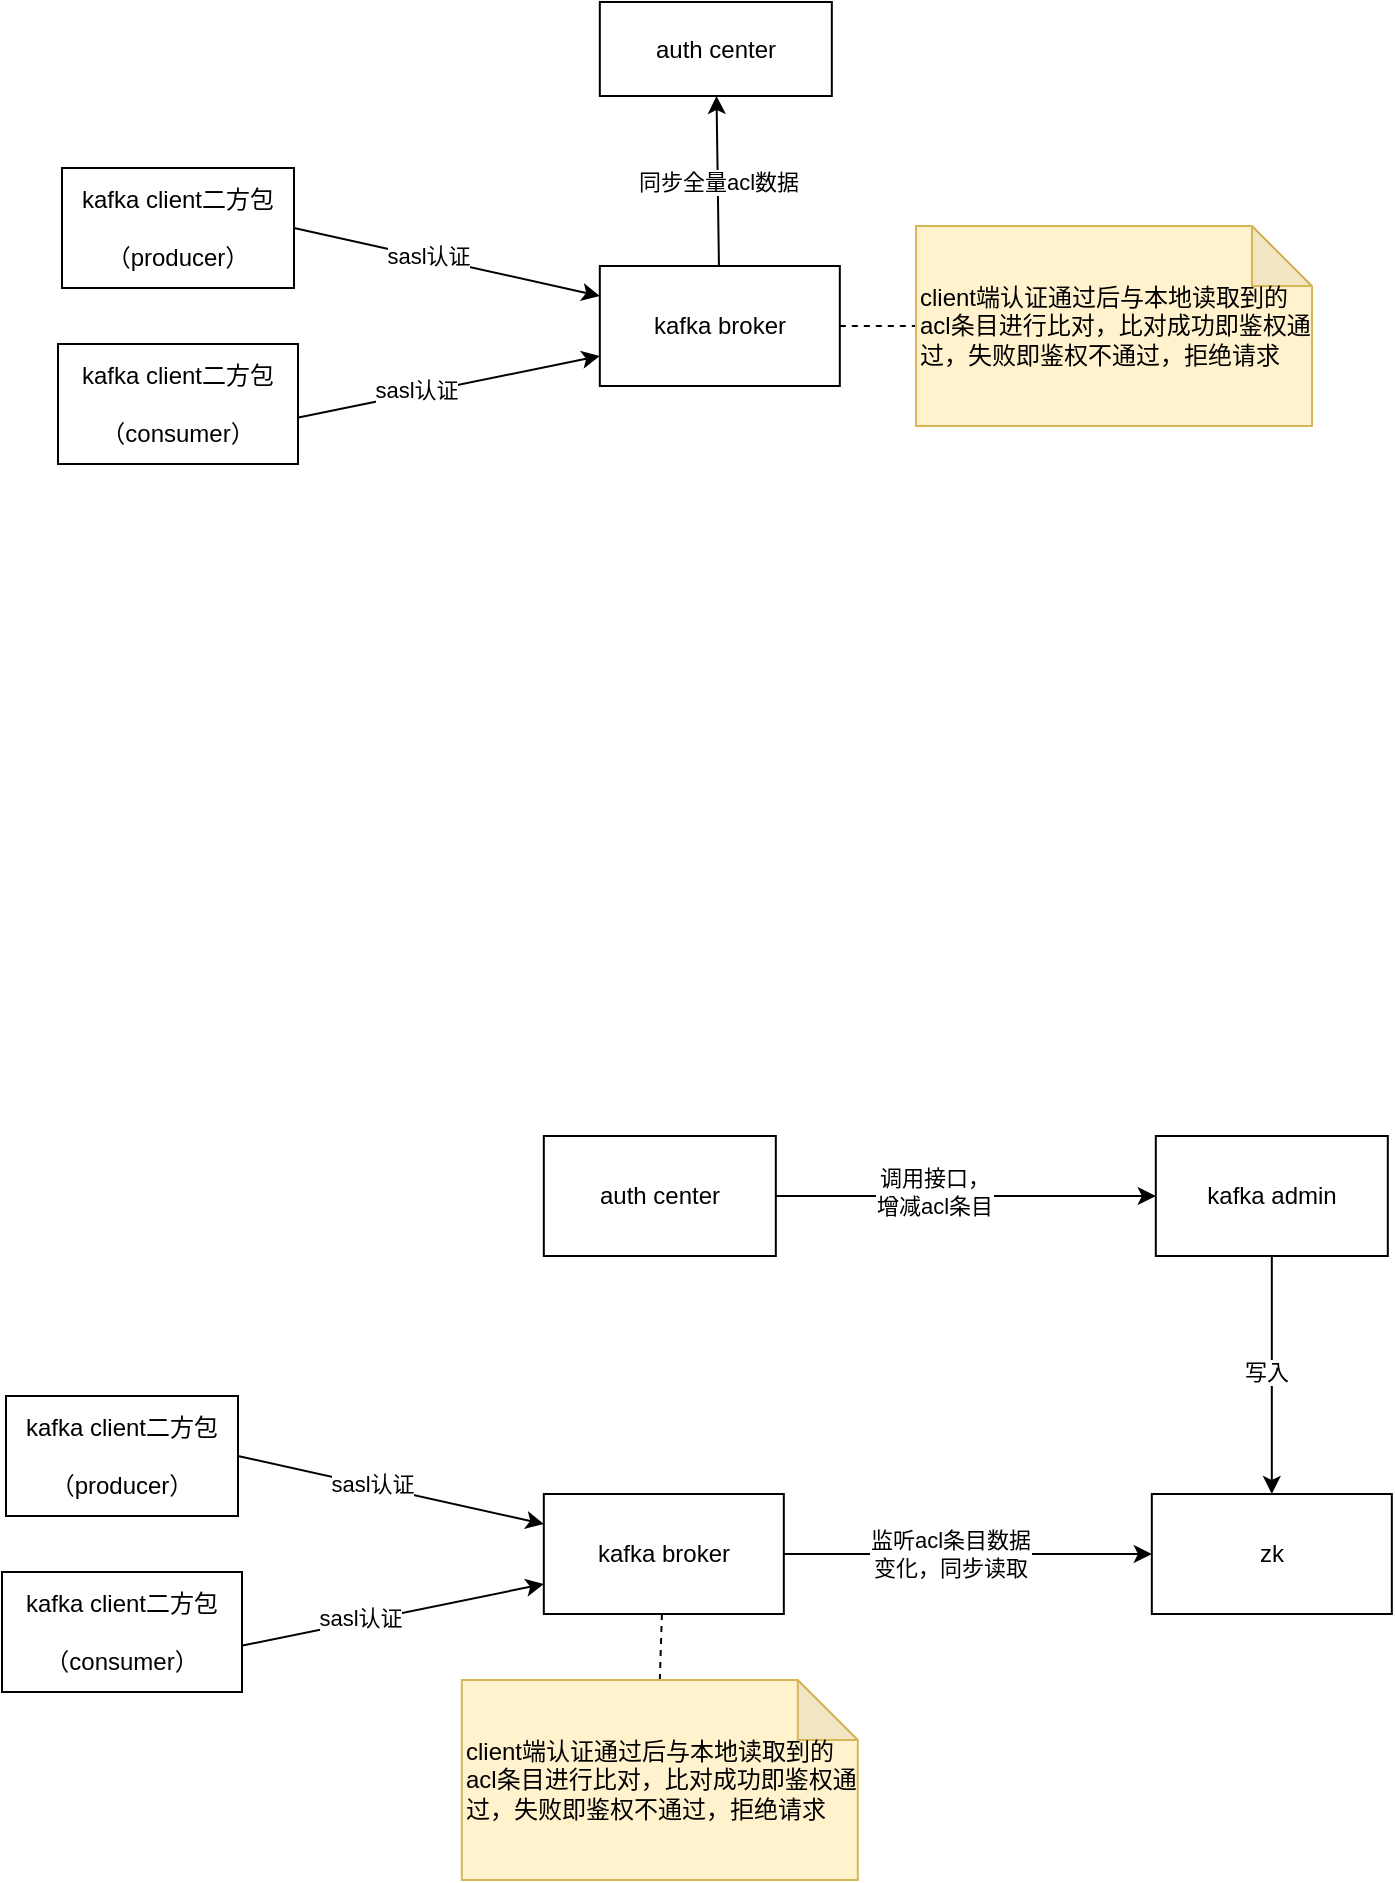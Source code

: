 <mxfile version="15.5.9" type="github">
  <diagram id="Uczro51jpl-yvH97A21P" name="第 1 页">
    <mxGraphModel dx="1426" dy="803" grid="0" gridSize="10" guides="1" tooltips="1" connect="1" arrows="1" fold="1" page="1" pageScale="1" pageWidth="827" pageHeight="1169" math="0" shadow="0">
      <root>
        <mxCell id="0" />
        <mxCell id="1" parent="0" />
        <mxCell id="M8erzikhFiW7y3PfaSRm-39" value="同步全量acl数据" style="edgeStyle=none;rounded=0;orthogonalLoop=1;jettySize=auto;html=1;" edge="1" parent="1" source="M8erzikhFiW7y3PfaSRm-1" target="M8erzikhFiW7y3PfaSRm-11">
          <mxGeometry relative="1" as="geometry" />
        </mxCell>
        <mxCell id="M8erzikhFiW7y3PfaSRm-40" style="edgeStyle=none;rounded=0;orthogonalLoop=1;jettySize=auto;html=1;entryX=0;entryY=0.5;entryDx=0;entryDy=0;entryPerimeter=0;dashed=1;endArrow=none;endFill=0;" edge="1" parent="1" source="M8erzikhFiW7y3PfaSRm-1" target="M8erzikhFiW7y3PfaSRm-19">
          <mxGeometry relative="1" as="geometry" />
        </mxCell>
        <mxCell id="M8erzikhFiW7y3PfaSRm-1" value="kafka broker" style="rounded=0;whiteSpace=wrap;html=1;" vertex="1" parent="1">
          <mxGeometry x="359.91" y="257" width="120" height="60" as="geometry" />
        </mxCell>
        <mxCell id="M8erzikhFiW7y3PfaSRm-5" style="edgeStyle=none;rounded=0;orthogonalLoop=1;jettySize=auto;html=1;entryX=0;entryY=0.25;entryDx=0;entryDy=0;exitX=1;exitY=0.5;exitDx=0;exitDy=0;" edge="1" parent="1" source="M8erzikhFiW7y3PfaSRm-2" target="M8erzikhFiW7y3PfaSRm-1">
          <mxGeometry relative="1" as="geometry" />
        </mxCell>
        <mxCell id="M8erzikhFiW7y3PfaSRm-6" value="sasl认证" style="edgeLabel;html=1;align=center;verticalAlign=middle;resizable=0;points=[];" vertex="1" connectable="0" parent="M8erzikhFiW7y3PfaSRm-5">
          <mxGeometry x="-0.123" y="1" relative="1" as="geometry">
            <mxPoint as="offset" />
          </mxGeometry>
        </mxCell>
        <mxCell id="M8erzikhFiW7y3PfaSRm-2" value="kafka client二方包&lt;br&gt;&lt;br&gt;（producer）" style="rounded=0;whiteSpace=wrap;html=1;" vertex="1" parent="1">
          <mxGeometry x="91" y="208" width="116" height="60" as="geometry" />
        </mxCell>
        <mxCell id="M8erzikhFiW7y3PfaSRm-7" style="edgeStyle=none;rounded=0;orthogonalLoop=1;jettySize=auto;html=1;entryX=0;entryY=0.75;entryDx=0;entryDy=0;exitX=0.992;exitY=0.617;exitDx=0;exitDy=0;exitPerimeter=0;" edge="1" parent="1" source="M8erzikhFiW7y3PfaSRm-3" target="M8erzikhFiW7y3PfaSRm-1">
          <mxGeometry relative="1" as="geometry" />
        </mxCell>
        <mxCell id="M8erzikhFiW7y3PfaSRm-8" value="sasl认证" style="edgeLabel;html=1;align=center;verticalAlign=middle;resizable=0;points=[];" vertex="1" connectable="0" parent="M8erzikhFiW7y3PfaSRm-7">
          <mxGeometry x="-0.209" y="2" relative="1" as="geometry">
            <mxPoint as="offset" />
          </mxGeometry>
        </mxCell>
        <mxCell id="M8erzikhFiW7y3PfaSRm-3" value="kafka client二方包&lt;br&gt;&lt;br&gt;（consumer）" style="rounded=0;whiteSpace=wrap;html=1;" vertex="1" parent="1">
          <mxGeometry x="89" y="296" width="120" height="60" as="geometry" />
        </mxCell>
        <mxCell id="M8erzikhFiW7y3PfaSRm-11" value="auth center" style="rounded=0;whiteSpace=wrap;html=1;" vertex="1" parent="1">
          <mxGeometry x="359.91" y="125" width="116" height="47" as="geometry" />
        </mxCell>
        <mxCell id="M8erzikhFiW7y3PfaSRm-19" value="client端认证通过后与本地读取到的acl条目进行比对，比对成功即鉴权通过，失败即鉴权不通过，拒绝请求" style="shape=note;whiteSpace=wrap;html=1;backgroundOutline=1;darkOpacity=0.05;fillColor=#fff2cc;strokeColor=#d6b656;align=left;" vertex="1" parent="1">
          <mxGeometry x="518" y="237" width="198" height="100" as="geometry" />
        </mxCell>
        <mxCell id="M8erzikhFiW7y3PfaSRm-21" style="edgeStyle=none;rounded=0;orthogonalLoop=1;jettySize=auto;html=1;" edge="1" parent="1" source="M8erzikhFiW7y3PfaSRm-24" target="M8erzikhFiW7y3PfaSRm-31">
          <mxGeometry relative="1" as="geometry" />
        </mxCell>
        <mxCell id="M8erzikhFiW7y3PfaSRm-22" value="监听acl条目数据&lt;br&gt;变化，同步读取" style="edgeLabel;html=1;align=center;verticalAlign=middle;resizable=0;points=[];" vertex="1" connectable="0" parent="M8erzikhFiW7y3PfaSRm-21">
          <mxGeometry x="-0.282" y="1" relative="1" as="geometry">
            <mxPoint x="17" y="1" as="offset" />
          </mxGeometry>
        </mxCell>
        <mxCell id="M8erzikhFiW7y3PfaSRm-23" style="edgeStyle=none;rounded=0;orthogonalLoop=1;jettySize=auto;html=1;entryX=0.5;entryY=0;entryDx=0;entryDy=0;entryPerimeter=0;dashed=1;endArrow=none;endFill=0;" edge="1" parent="1" source="M8erzikhFiW7y3PfaSRm-24" target="M8erzikhFiW7y3PfaSRm-38">
          <mxGeometry relative="1" as="geometry" />
        </mxCell>
        <mxCell id="M8erzikhFiW7y3PfaSRm-24" value="kafka broker" style="rounded=0;whiteSpace=wrap;html=1;" vertex="1" parent="1">
          <mxGeometry x="331.91" y="871" width="120" height="60" as="geometry" />
        </mxCell>
        <mxCell id="M8erzikhFiW7y3PfaSRm-25" style="edgeStyle=none;rounded=0;orthogonalLoop=1;jettySize=auto;html=1;entryX=0;entryY=0.25;entryDx=0;entryDy=0;exitX=1;exitY=0.5;exitDx=0;exitDy=0;" edge="1" parent="1" source="M8erzikhFiW7y3PfaSRm-27" target="M8erzikhFiW7y3PfaSRm-24">
          <mxGeometry relative="1" as="geometry" />
        </mxCell>
        <mxCell id="M8erzikhFiW7y3PfaSRm-26" value="sasl认证" style="edgeLabel;html=1;align=center;verticalAlign=middle;resizable=0;points=[];" vertex="1" connectable="0" parent="M8erzikhFiW7y3PfaSRm-25">
          <mxGeometry x="-0.123" y="1" relative="1" as="geometry">
            <mxPoint as="offset" />
          </mxGeometry>
        </mxCell>
        <mxCell id="M8erzikhFiW7y3PfaSRm-27" value="kafka client二方包&lt;br&gt;&lt;br&gt;（producer）" style="rounded=0;whiteSpace=wrap;html=1;" vertex="1" parent="1">
          <mxGeometry x="63" y="822" width="116" height="60" as="geometry" />
        </mxCell>
        <mxCell id="M8erzikhFiW7y3PfaSRm-28" style="edgeStyle=none;rounded=0;orthogonalLoop=1;jettySize=auto;html=1;entryX=0;entryY=0.75;entryDx=0;entryDy=0;exitX=0.992;exitY=0.617;exitDx=0;exitDy=0;exitPerimeter=0;" edge="1" parent="1" source="M8erzikhFiW7y3PfaSRm-30" target="M8erzikhFiW7y3PfaSRm-24">
          <mxGeometry relative="1" as="geometry" />
        </mxCell>
        <mxCell id="M8erzikhFiW7y3PfaSRm-29" value="sasl认证" style="edgeLabel;html=1;align=center;verticalAlign=middle;resizable=0;points=[];" vertex="1" connectable="0" parent="M8erzikhFiW7y3PfaSRm-28">
          <mxGeometry x="-0.209" y="2" relative="1" as="geometry">
            <mxPoint as="offset" />
          </mxGeometry>
        </mxCell>
        <mxCell id="M8erzikhFiW7y3PfaSRm-30" value="kafka client二方包&lt;br&gt;&lt;br&gt;（consumer）" style="rounded=0;whiteSpace=wrap;html=1;" vertex="1" parent="1">
          <mxGeometry x="61" y="910" width="120" height="60" as="geometry" />
        </mxCell>
        <mxCell id="M8erzikhFiW7y3PfaSRm-31" value="zk" style="rounded=0;whiteSpace=wrap;html=1;" vertex="1" parent="1">
          <mxGeometry x="635.91" y="871" width="120" height="60" as="geometry" />
        </mxCell>
        <mxCell id="M8erzikhFiW7y3PfaSRm-32" style="edgeStyle=none;rounded=0;orthogonalLoop=1;jettySize=auto;html=1;entryX=0;entryY=0.5;entryDx=0;entryDy=0;" edge="1" parent="1" source="M8erzikhFiW7y3PfaSRm-34" target="M8erzikhFiW7y3PfaSRm-37">
          <mxGeometry relative="1" as="geometry" />
        </mxCell>
        <mxCell id="M8erzikhFiW7y3PfaSRm-33" value="调用接口，&lt;br&gt;增减acl条目" style="edgeLabel;html=1;align=center;verticalAlign=middle;resizable=0;points=[];" vertex="1" connectable="0" parent="M8erzikhFiW7y3PfaSRm-32">
          <mxGeometry x="-0.167" y="2" relative="1" as="geometry">
            <mxPoint as="offset" />
          </mxGeometry>
        </mxCell>
        <mxCell id="M8erzikhFiW7y3PfaSRm-34" value="auth center" style="rounded=0;whiteSpace=wrap;html=1;" vertex="1" parent="1">
          <mxGeometry x="331.91" y="692" width="116" height="60" as="geometry" />
        </mxCell>
        <mxCell id="M8erzikhFiW7y3PfaSRm-35" style="edgeStyle=none;rounded=0;orthogonalLoop=1;jettySize=auto;html=1;" edge="1" parent="1" source="M8erzikhFiW7y3PfaSRm-37" target="M8erzikhFiW7y3PfaSRm-31">
          <mxGeometry relative="1" as="geometry" />
        </mxCell>
        <mxCell id="M8erzikhFiW7y3PfaSRm-36" value="写入" style="edgeLabel;html=1;align=center;verticalAlign=middle;resizable=0;points=[];" vertex="1" connectable="0" parent="M8erzikhFiW7y3PfaSRm-35">
          <mxGeometry x="-0.025" y="-3" relative="1" as="geometry">
            <mxPoint as="offset" />
          </mxGeometry>
        </mxCell>
        <mxCell id="M8erzikhFiW7y3PfaSRm-37" value="kafka admin" style="rounded=0;whiteSpace=wrap;html=1;" vertex="1" parent="1">
          <mxGeometry x="637.91" y="692" width="116" height="60" as="geometry" />
        </mxCell>
        <mxCell id="M8erzikhFiW7y3PfaSRm-38" value="client端认证通过后与本地读取到的acl条目进行比对，比对成功即鉴权通过，失败即鉴权不通过，拒绝请求" style="shape=note;whiteSpace=wrap;html=1;backgroundOutline=1;darkOpacity=0.05;fillColor=#fff2cc;strokeColor=#d6b656;align=left;" vertex="1" parent="1">
          <mxGeometry x="290.91" y="964" width="198" height="100" as="geometry" />
        </mxCell>
      </root>
    </mxGraphModel>
  </diagram>
</mxfile>
